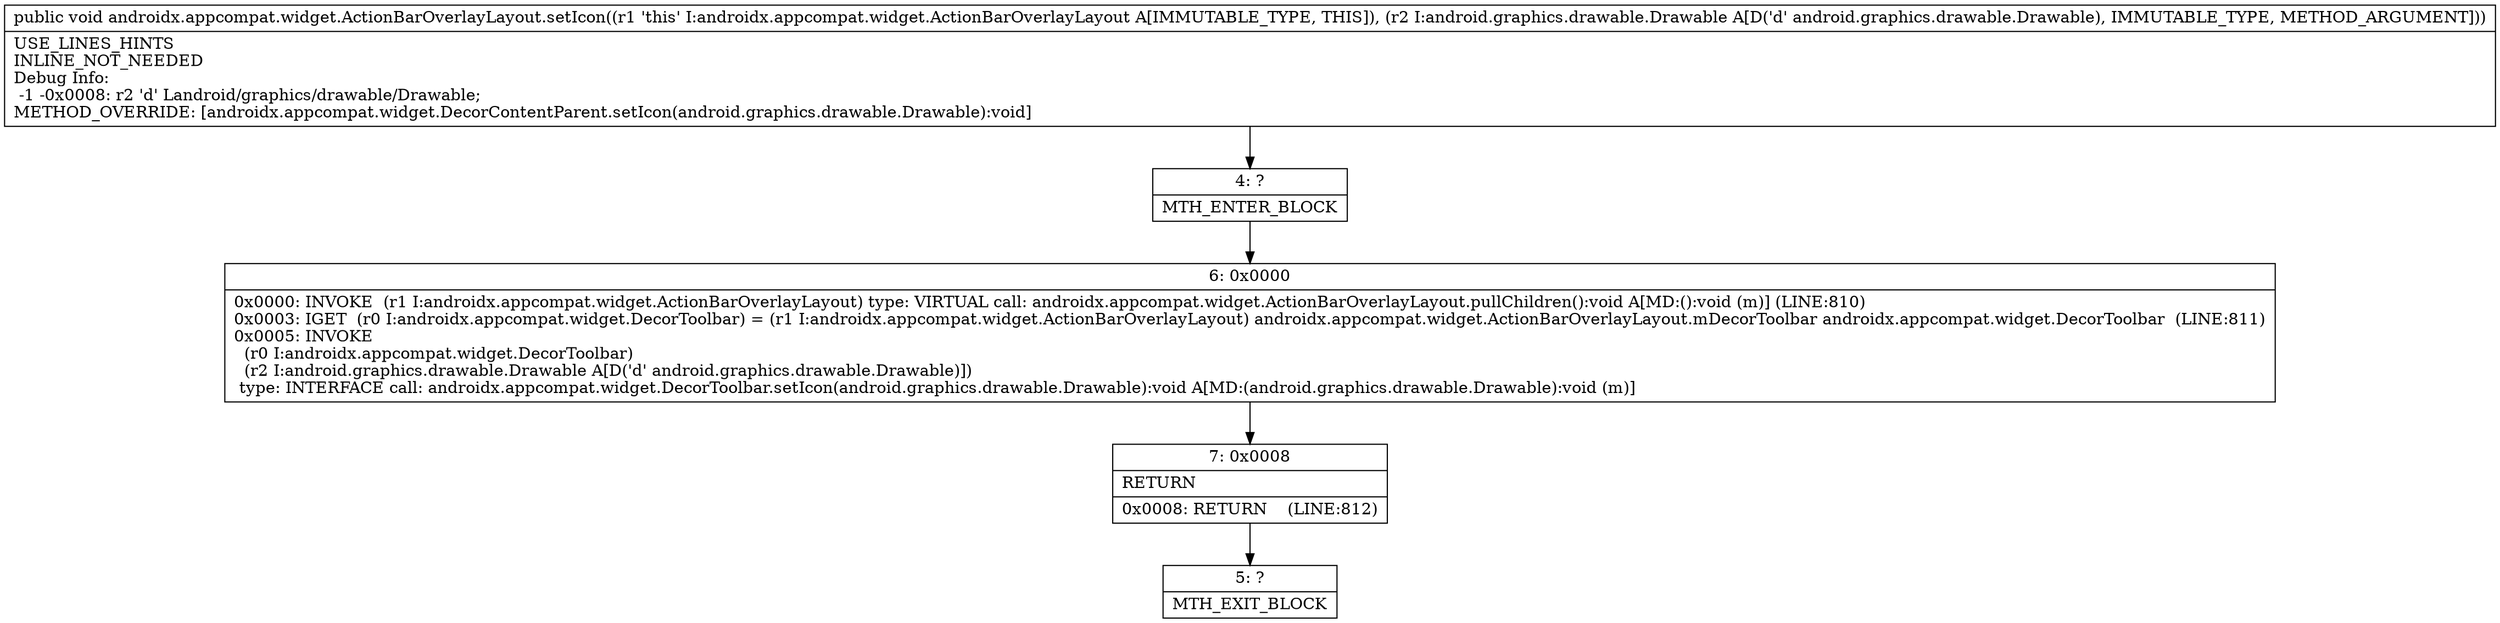 digraph "CFG forandroidx.appcompat.widget.ActionBarOverlayLayout.setIcon(Landroid\/graphics\/drawable\/Drawable;)V" {
Node_4 [shape=record,label="{4\:\ ?|MTH_ENTER_BLOCK\l}"];
Node_6 [shape=record,label="{6\:\ 0x0000|0x0000: INVOKE  (r1 I:androidx.appcompat.widget.ActionBarOverlayLayout) type: VIRTUAL call: androidx.appcompat.widget.ActionBarOverlayLayout.pullChildren():void A[MD:():void (m)] (LINE:810)\l0x0003: IGET  (r0 I:androidx.appcompat.widget.DecorToolbar) = (r1 I:androidx.appcompat.widget.ActionBarOverlayLayout) androidx.appcompat.widget.ActionBarOverlayLayout.mDecorToolbar androidx.appcompat.widget.DecorToolbar  (LINE:811)\l0x0005: INVOKE  \l  (r0 I:androidx.appcompat.widget.DecorToolbar)\l  (r2 I:android.graphics.drawable.Drawable A[D('d' android.graphics.drawable.Drawable)])\l type: INTERFACE call: androidx.appcompat.widget.DecorToolbar.setIcon(android.graphics.drawable.Drawable):void A[MD:(android.graphics.drawable.Drawable):void (m)]\l}"];
Node_7 [shape=record,label="{7\:\ 0x0008|RETURN\l|0x0008: RETURN    (LINE:812)\l}"];
Node_5 [shape=record,label="{5\:\ ?|MTH_EXIT_BLOCK\l}"];
MethodNode[shape=record,label="{public void androidx.appcompat.widget.ActionBarOverlayLayout.setIcon((r1 'this' I:androidx.appcompat.widget.ActionBarOverlayLayout A[IMMUTABLE_TYPE, THIS]), (r2 I:android.graphics.drawable.Drawable A[D('d' android.graphics.drawable.Drawable), IMMUTABLE_TYPE, METHOD_ARGUMENT]))  | USE_LINES_HINTS\lINLINE_NOT_NEEDED\lDebug Info:\l  \-1 \-0x0008: r2 'd' Landroid\/graphics\/drawable\/Drawable;\lMETHOD_OVERRIDE: [androidx.appcompat.widget.DecorContentParent.setIcon(android.graphics.drawable.Drawable):void]\l}"];
MethodNode -> Node_4;Node_4 -> Node_6;
Node_6 -> Node_7;
Node_7 -> Node_5;
}

